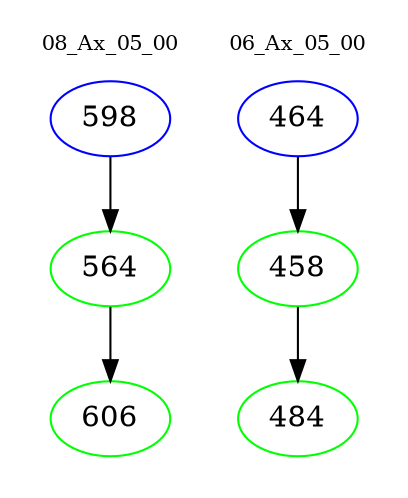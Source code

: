 digraph{
subgraph cluster_0 {
color = white
label = "08_Ax_05_00";
fontsize=10;
T0_598 [label="598", color="blue"]
T0_598 -> T0_564 [color="black"]
T0_564 [label="564", color="green"]
T0_564 -> T0_606 [color="black"]
T0_606 [label="606", color="green"]
}
subgraph cluster_1 {
color = white
label = "06_Ax_05_00";
fontsize=10;
T1_464 [label="464", color="blue"]
T1_464 -> T1_458 [color="black"]
T1_458 [label="458", color="green"]
T1_458 -> T1_484 [color="black"]
T1_484 [label="484", color="green"]
}
}
